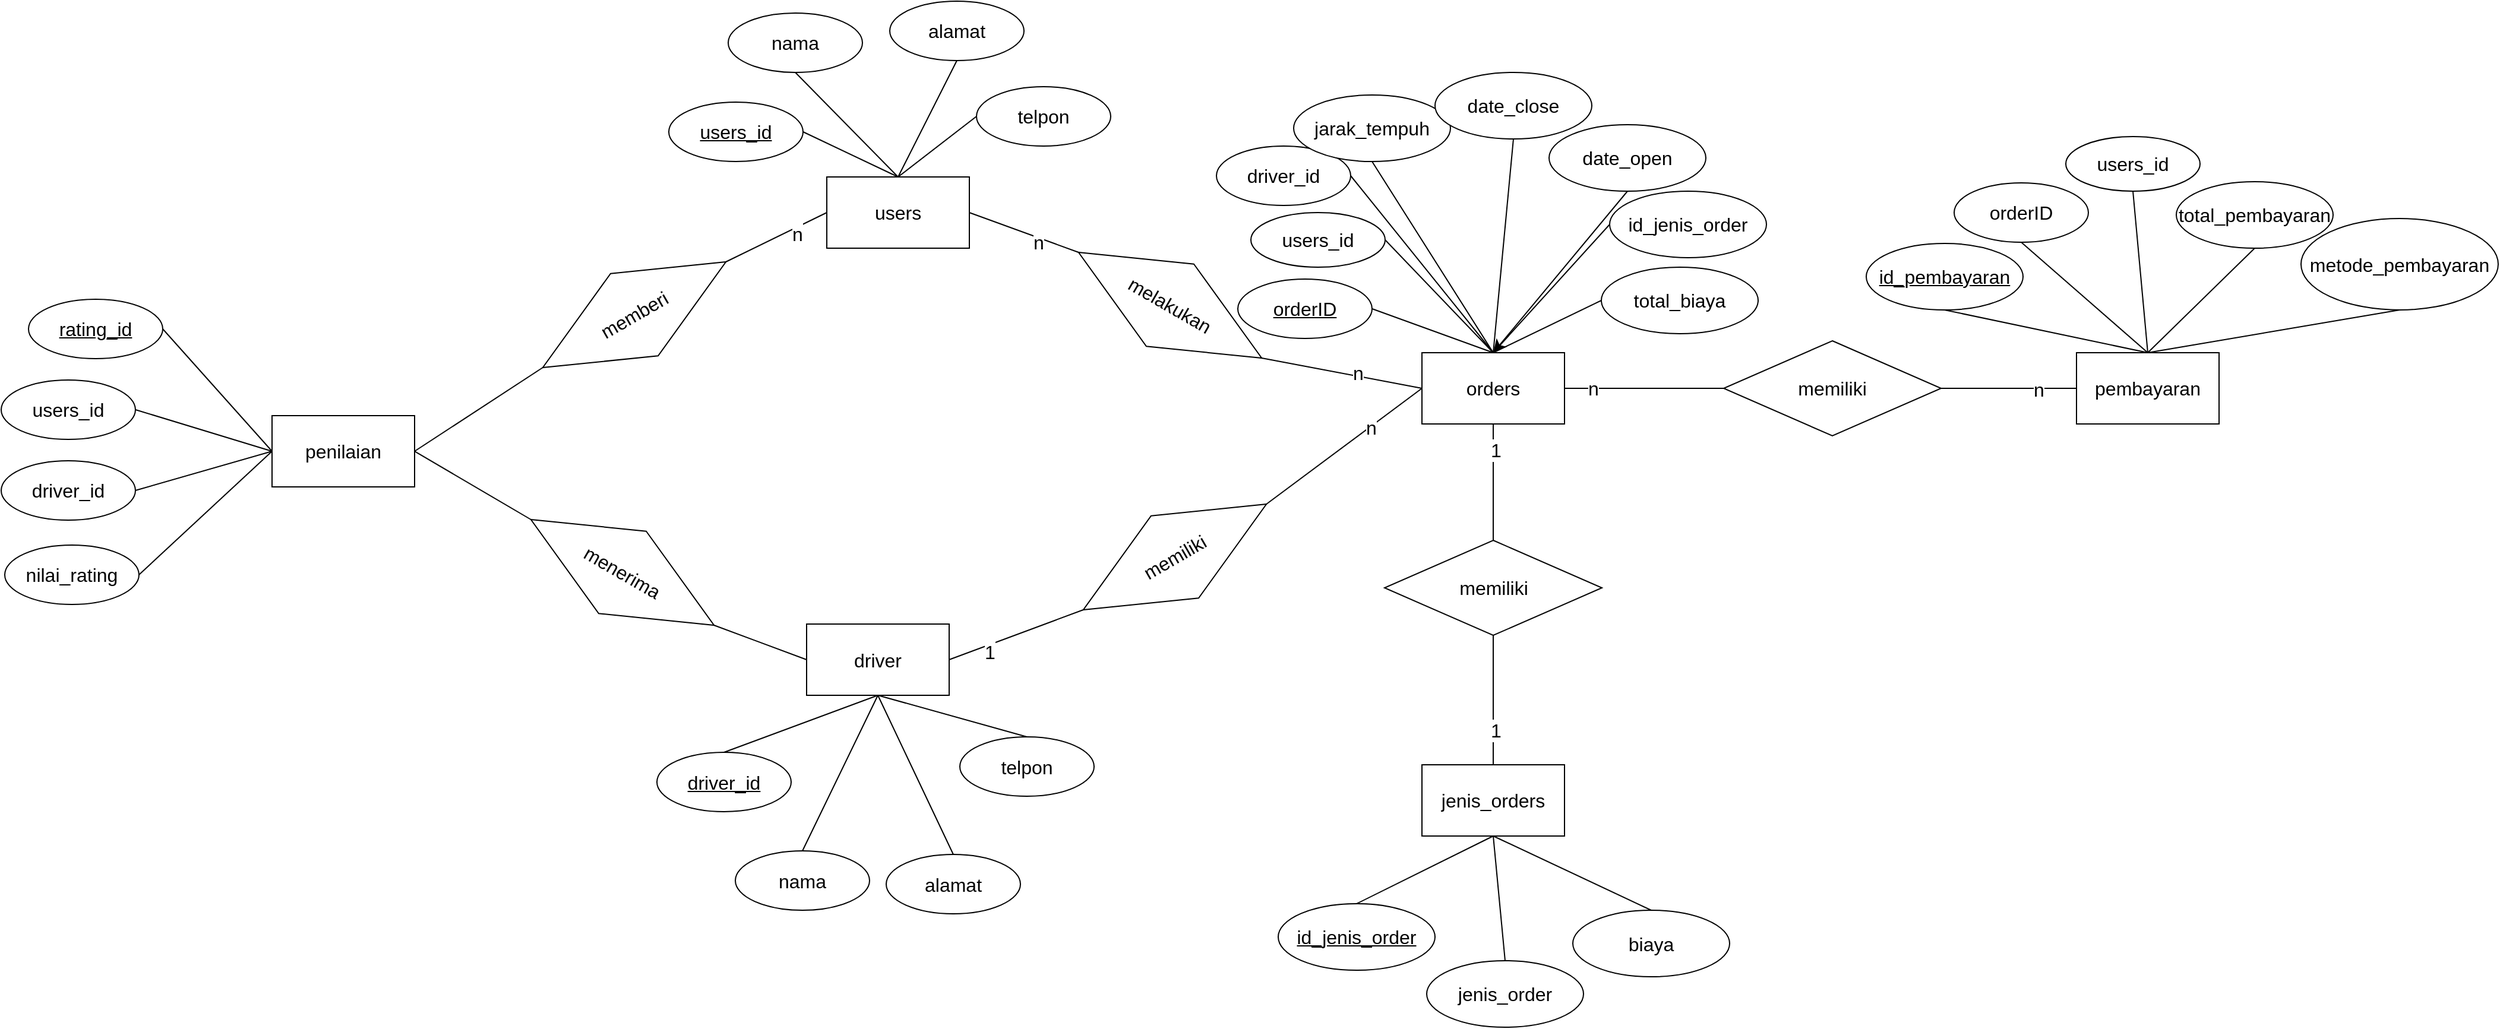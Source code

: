 <mxfile version="21.5.0" type="github">
  <diagram name="Halaman-1" id="fqXQCFjYvbC8qxX_4OjK">
    <mxGraphModel dx="4113" dy="2287" grid="0" gridSize="10" guides="1" tooltips="1" connect="1" arrows="1" fold="1" page="0" pageScale="1" pageWidth="827" pageHeight="1169" math="0" shadow="0">
      <root>
        <mxCell id="0" />
        <mxCell id="1" parent="0" />
        <mxCell id="QkKrojBCzopxgcnYF-ks-25" style="edgeStyle=none;curved=1;rounded=0;orthogonalLoop=1;jettySize=auto;html=1;exitX=1;exitY=0.5;exitDx=0;exitDy=0;entryX=0;entryY=0.5;entryDx=0;entryDy=0;fontSize=12;startSize=8;endSize=8;endArrow=none;endFill=0;" edge="1" parent="1" source="QkKrojBCzopxgcnYF-ks-2" target="QkKrojBCzopxgcnYF-ks-24">
          <mxGeometry relative="1" as="geometry" />
        </mxCell>
        <mxCell id="QkKrojBCzopxgcnYF-ks-27" value="n" style="edgeLabel;html=1;align=center;verticalAlign=middle;resizable=0;points=[];fontSize=16;" vertex="1" connectable="0" parent="QkKrojBCzopxgcnYF-ks-25">
          <mxGeometry x="0.291" y="-3" relative="1" as="geometry">
            <mxPoint as="offset" />
          </mxGeometry>
        </mxCell>
        <mxCell id="QkKrojBCzopxgcnYF-ks-2" value="users" style="rounded=0;whiteSpace=wrap;html=1;fontSize=16;" vertex="1" parent="1">
          <mxGeometry x="-117" y="126" width="120" height="60" as="geometry" />
        </mxCell>
        <mxCell id="QkKrojBCzopxgcnYF-ks-95" style="edgeStyle=none;curved=1;rounded=0;orthogonalLoop=1;jettySize=auto;html=1;exitX=0;exitY=0.5;exitDx=0;exitDy=0;entryX=1;entryY=0.5;entryDx=0;entryDy=0;fontSize=12;startSize=8;endSize=8;endArrow=none;endFill=0;" edge="1" parent="1" source="QkKrojBCzopxgcnYF-ks-3" target="QkKrojBCzopxgcnYF-ks-94">
          <mxGeometry relative="1" as="geometry" />
        </mxCell>
        <mxCell id="QkKrojBCzopxgcnYF-ks-3" value="driver" style="rounded=0;whiteSpace=wrap;html=1;fontSize=16;" vertex="1" parent="1">
          <mxGeometry x="-134" y="502.5" width="120" height="60" as="geometry" />
        </mxCell>
        <mxCell id="QkKrojBCzopxgcnYF-ks-41" style="edgeStyle=none;curved=1;rounded=0;orthogonalLoop=1;jettySize=auto;html=1;exitX=1;exitY=0.5;exitDx=0;exitDy=0;entryX=0;entryY=0.5;entryDx=0;entryDy=0;fontSize=12;startSize=8;endSize=8;endArrow=none;endFill=0;" edge="1" parent="1" source="QkKrojBCzopxgcnYF-ks-4" target="QkKrojBCzopxgcnYF-ks-38">
          <mxGeometry relative="1" as="geometry" />
        </mxCell>
        <mxCell id="QkKrojBCzopxgcnYF-ks-42" value="n" style="edgeLabel;html=1;align=center;verticalAlign=middle;resizable=0;points=[];fontSize=16;" vertex="1" connectable="0" parent="QkKrojBCzopxgcnYF-ks-41">
          <mxGeometry x="-0.667" relative="1" as="geometry">
            <mxPoint x="1" as="offset" />
          </mxGeometry>
        </mxCell>
        <mxCell id="QkKrojBCzopxgcnYF-ks-64" style="edgeStyle=none;curved=1;rounded=0;orthogonalLoop=1;jettySize=auto;html=1;exitX=0.5;exitY=1;exitDx=0;exitDy=0;entryX=0.5;entryY=0;entryDx=0;entryDy=0;fontSize=12;startSize=8;endSize=8;endArrow=none;endFill=0;" edge="1" parent="1" source="QkKrojBCzopxgcnYF-ks-4" target="QkKrojBCzopxgcnYF-ks-63">
          <mxGeometry relative="1" as="geometry" />
        </mxCell>
        <mxCell id="QkKrojBCzopxgcnYF-ks-87" value="1" style="edgeLabel;html=1;align=center;verticalAlign=middle;resizable=0;points=[];fontSize=16;" vertex="1" connectable="0" parent="QkKrojBCzopxgcnYF-ks-64">
          <mxGeometry x="-0.558" y="2" relative="1" as="geometry">
            <mxPoint as="offset" />
          </mxGeometry>
        </mxCell>
        <mxCell id="QkKrojBCzopxgcnYF-ks-4" value="orders" style="rounded=0;whiteSpace=wrap;html=1;fontSize=16;" vertex="1" parent="1">
          <mxGeometry x="384" y="274" width="120" height="60" as="geometry" />
        </mxCell>
        <mxCell id="QkKrojBCzopxgcnYF-ks-15" style="edgeStyle=none;curved=1;rounded=0;orthogonalLoop=1;jettySize=auto;html=1;exitX=1;exitY=0.5;exitDx=0;exitDy=0;entryX=0.5;entryY=0;entryDx=0;entryDy=0;fontSize=12;startSize=8;endSize=8;endArrow=none;endFill=0;" edge="1" parent="1" source="QkKrojBCzopxgcnYF-ks-5" target="QkKrojBCzopxgcnYF-ks-2">
          <mxGeometry relative="1" as="geometry" />
        </mxCell>
        <mxCell id="QkKrojBCzopxgcnYF-ks-5" value="&lt;u&gt;users_id&lt;/u&gt;" style="ellipse;whiteSpace=wrap;html=1;fontSize=16;" vertex="1" parent="1">
          <mxGeometry x="-250" y="63" width="113" height="50" as="geometry" />
        </mxCell>
        <mxCell id="QkKrojBCzopxgcnYF-ks-13" style="edgeStyle=none;curved=1;rounded=0;orthogonalLoop=1;jettySize=auto;html=1;exitX=0.5;exitY=1;exitDx=0;exitDy=0;entryX=0.5;entryY=0;entryDx=0;entryDy=0;fontSize=12;startSize=8;endSize=8;endArrow=none;endFill=0;" edge="1" parent="1" source="QkKrojBCzopxgcnYF-ks-6" target="QkKrojBCzopxgcnYF-ks-2">
          <mxGeometry relative="1" as="geometry" />
        </mxCell>
        <mxCell id="QkKrojBCzopxgcnYF-ks-6" value="nama" style="ellipse;whiteSpace=wrap;html=1;fontSize=16;" vertex="1" parent="1">
          <mxGeometry x="-200" y="-12" width="113" height="50" as="geometry" />
        </mxCell>
        <mxCell id="QkKrojBCzopxgcnYF-ks-10" style="edgeStyle=none;curved=1;rounded=0;orthogonalLoop=1;jettySize=auto;html=1;exitX=0.5;exitY=1;exitDx=0;exitDy=0;entryX=0.5;entryY=0;entryDx=0;entryDy=0;fontSize=12;startSize=8;endSize=8;endArrow=none;endFill=0;" edge="1" parent="1" source="QkKrojBCzopxgcnYF-ks-7" target="QkKrojBCzopxgcnYF-ks-2">
          <mxGeometry relative="1" as="geometry" />
        </mxCell>
        <mxCell id="QkKrojBCzopxgcnYF-ks-7" value="alamat" style="ellipse;whiteSpace=wrap;html=1;fontSize=16;" vertex="1" parent="1">
          <mxGeometry x="-64" y="-22" width="113" height="50" as="geometry" />
        </mxCell>
        <mxCell id="QkKrojBCzopxgcnYF-ks-14" style="edgeStyle=none;curved=1;rounded=0;orthogonalLoop=1;jettySize=auto;html=1;exitX=0;exitY=0.5;exitDx=0;exitDy=0;entryX=0.5;entryY=0;entryDx=0;entryDy=0;fontSize=12;startSize=8;endSize=8;endArrow=none;endFill=0;" edge="1" parent="1" source="QkKrojBCzopxgcnYF-ks-8" target="QkKrojBCzopxgcnYF-ks-2">
          <mxGeometry relative="1" as="geometry" />
        </mxCell>
        <mxCell id="QkKrojBCzopxgcnYF-ks-8" value="telpon" style="ellipse;whiteSpace=wrap;html=1;fontSize=16;" vertex="1" parent="1">
          <mxGeometry x="9" y="50" width="113" height="50" as="geometry" />
        </mxCell>
        <mxCell id="QkKrojBCzopxgcnYF-ks-20" style="edgeStyle=none;curved=1;rounded=0;orthogonalLoop=1;jettySize=auto;html=1;exitX=0.5;exitY=0;exitDx=0;exitDy=0;entryX=0.5;entryY=1;entryDx=0;entryDy=0;fontSize=12;startSize=8;endSize=8;endArrow=none;endFill=0;" edge="1" parent="1" source="QkKrojBCzopxgcnYF-ks-16" target="QkKrojBCzopxgcnYF-ks-3">
          <mxGeometry relative="1" as="geometry" />
        </mxCell>
        <mxCell id="QkKrojBCzopxgcnYF-ks-16" value="&lt;u&gt;driver_id&lt;/u&gt;" style="ellipse;whiteSpace=wrap;html=1;fontSize=16;" vertex="1" parent="1">
          <mxGeometry x="-260" y="610.5" width="113" height="50" as="geometry" />
        </mxCell>
        <mxCell id="QkKrojBCzopxgcnYF-ks-21" style="edgeStyle=none;curved=1;rounded=0;orthogonalLoop=1;jettySize=auto;html=1;exitX=0.5;exitY=0;exitDx=0;exitDy=0;entryX=0.5;entryY=1;entryDx=0;entryDy=0;fontSize=12;startSize=8;endSize=8;endArrow=none;endFill=0;" edge="1" parent="1" source="QkKrojBCzopxgcnYF-ks-17" target="QkKrojBCzopxgcnYF-ks-3">
          <mxGeometry relative="1" as="geometry" />
        </mxCell>
        <mxCell id="QkKrojBCzopxgcnYF-ks-17" value="nama" style="ellipse;whiteSpace=wrap;html=1;fontSize=16;" vertex="1" parent="1">
          <mxGeometry x="-194" y="693.5" width="113" height="50" as="geometry" />
        </mxCell>
        <mxCell id="QkKrojBCzopxgcnYF-ks-23" style="edgeStyle=none;curved=1;rounded=0;orthogonalLoop=1;jettySize=auto;html=1;exitX=0.5;exitY=0;exitDx=0;exitDy=0;entryX=0.5;entryY=1;entryDx=0;entryDy=0;fontSize=12;startSize=8;endSize=8;endArrow=none;endFill=0;" edge="1" parent="1" source="QkKrojBCzopxgcnYF-ks-18" target="QkKrojBCzopxgcnYF-ks-3">
          <mxGeometry relative="1" as="geometry" />
        </mxCell>
        <mxCell id="QkKrojBCzopxgcnYF-ks-18" value="alamat" style="ellipse;whiteSpace=wrap;html=1;fontSize=16;" vertex="1" parent="1">
          <mxGeometry x="-67" y="696.5" width="113" height="50" as="geometry" />
        </mxCell>
        <mxCell id="QkKrojBCzopxgcnYF-ks-22" style="edgeStyle=none;curved=1;rounded=0;orthogonalLoop=1;jettySize=auto;html=1;exitX=0.5;exitY=0;exitDx=0;exitDy=0;entryX=0.5;entryY=1;entryDx=0;entryDy=0;fontSize=12;startSize=8;endSize=8;endArrow=none;endFill=0;" edge="1" parent="1" source="QkKrojBCzopxgcnYF-ks-19" target="QkKrojBCzopxgcnYF-ks-3">
          <mxGeometry relative="1" as="geometry" />
        </mxCell>
        <mxCell id="QkKrojBCzopxgcnYF-ks-19" value="telpon" style="ellipse;whiteSpace=wrap;html=1;fontSize=16;" vertex="1" parent="1">
          <mxGeometry x="-5" y="597.5" width="113" height="50" as="geometry" />
        </mxCell>
        <mxCell id="QkKrojBCzopxgcnYF-ks-26" style="edgeStyle=none;curved=1;rounded=0;orthogonalLoop=1;jettySize=auto;html=1;exitX=1;exitY=0.5;exitDx=0;exitDy=0;entryX=0;entryY=0.5;entryDx=0;entryDy=0;fontSize=12;startSize=8;endSize=8;endArrow=none;endFill=0;" edge="1" parent="1" source="QkKrojBCzopxgcnYF-ks-24" target="QkKrojBCzopxgcnYF-ks-4">
          <mxGeometry relative="1" as="geometry" />
        </mxCell>
        <mxCell id="QkKrojBCzopxgcnYF-ks-28" value="n" style="edgeLabel;html=1;align=center;verticalAlign=middle;resizable=0;points=[];fontSize=16;" vertex="1" connectable="0" parent="QkKrojBCzopxgcnYF-ks-26">
          <mxGeometry x="0.185" y="3" relative="1" as="geometry">
            <mxPoint as="offset" />
          </mxGeometry>
        </mxCell>
        <mxCell id="QkKrojBCzopxgcnYF-ks-24" value="melakukan" style="rhombus;whiteSpace=wrap;html=1;fontSize=16;rotation=30;" vertex="1" parent="1">
          <mxGeometry x="83" y="194" width="178" height="80" as="geometry" />
        </mxCell>
        <mxCell id="QkKrojBCzopxgcnYF-ks-33" style="edgeStyle=none;curved=1;rounded=0;orthogonalLoop=1;jettySize=auto;html=1;exitX=1;exitY=0.5;exitDx=0;exitDy=0;entryX=0;entryY=0.5;entryDx=0;entryDy=0;fontSize=12;startSize=8;endSize=8;endArrow=none;endFill=0;" edge="1" parent="1" source="QkKrojBCzopxgcnYF-ks-32" target="QkKrojBCzopxgcnYF-ks-4">
          <mxGeometry relative="1" as="geometry" />
        </mxCell>
        <mxCell id="QkKrojBCzopxgcnYF-ks-36" value="n" style="edgeLabel;html=1;align=center;verticalAlign=middle;resizable=0;points=[];fontSize=16;" vertex="1" connectable="0" parent="QkKrojBCzopxgcnYF-ks-33">
          <mxGeometry x="0.339" y="-1" relative="1" as="geometry">
            <mxPoint x="-1" as="offset" />
          </mxGeometry>
        </mxCell>
        <mxCell id="QkKrojBCzopxgcnYF-ks-34" style="edgeStyle=none;curved=1;rounded=0;orthogonalLoop=1;jettySize=auto;html=1;exitX=0;exitY=0.5;exitDx=0;exitDy=0;entryX=1;entryY=0.5;entryDx=0;entryDy=0;fontSize=12;startSize=8;endSize=8;endArrow=none;endFill=0;" edge="1" parent="1" source="QkKrojBCzopxgcnYF-ks-32" target="QkKrojBCzopxgcnYF-ks-3">
          <mxGeometry relative="1" as="geometry">
            <mxPoint x="88.924" y="501" as="sourcePoint" />
          </mxGeometry>
        </mxCell>
        <mxCell id="QkKrojBCzopxgcnYF-ks-35" value="1" style="edgeLabel;html=1;align=center;verticalAlign=middle;resizable=0;points=[];fontSize=16;" vertex="1" connectable="0" parent="QkKrojBCzopxgcnYF-ks-34">
          <mxGeometry x="0.435" y="5" relative="1" as="geometry">
            <mxPoint as="offset" />
          </mxGeometry>
        </mxCell>
        <mxCell id="QkKrojBCzopxgcnYF-ks-32" value="memiliki" style="rhombus;whiteSpace=wrap;html=1;fontSize=16;rotation=-30;" vertex="1" parent="1">
          <mxGeometry x="87" y="406" width="178" height="80" as="geometry" />
        </mxCell>
        <mxCell id="QkKrojBCzopxgcnYF-ks-44" style="edgeStyle=none;curved=1;rounded=0;orthogonalLoop=1;jettySize=auto;html=1;exitX=1;exitY=0.5;exitDx=0;exitDy=0;entryX=0;entryY=0.5;entryDx=0;entryDy=0;fontSize=12;startSize=8;endSize=8;endArrow=none;endFill=0;" edge="1" parent="1" source="QkKrojBCzopxgcnYF-ks-38" target="QkKrojBCzopxgcnYF-ks-43">
          <mxGeometry relative="1" as="geometry" />
        </mxCell>
        <mxCell id="QkKrojBCzopxgcnYF-ks-45" value="n" style="edgeLabel;html=1;align=center;verticalAlign=middle;resizable=0;points=[];fontSize=16;" vertex="1" connectable="0" parent="QkKrojBCzopxgcnYF-ks-44">
          <mxGeometry x="0.438" y="-1" relative="1" as="geometry">
            <mxPoint as="offset" />
          </mxGeometry>
        </mxCell>
        <mxCell id="QkKrojBCzopxgcnYF-ks-38" value="memiliki" style="rhombus;whiteSpace=wrap;html=1;fontSize=16;" vertex="1" parent="1">
          <mxGeometry x="638" y="264" width="183" height="80" as="geometry" />
        </mxCell>
        <mxCell id="QkKrojBCzopxgcnYF-ks-43" value="pembayaran" style="rounded=0;whiteSpace=wrap;html=1;fontSize=16;" vertex="1" parent="1">
          <mxGeometry x="935" y="274" width="120" height="60" as="geometry" />
        </mxCell>
        <mxCell id="QkKrojBCzopxgcnYF-ks-53" style="edgeStyle=none;curved=1;rounded=0;orthogonalLoop=1;jettySize=auto;html=1;exitX=1;exitY=0.5;exitDx=0;exitDy=0;entryX=0.5;entryY=0;entryDx=0;entryDy=0;fontSize=12;startSize=8;endSize=8;endArrow=none;endFill=0;" edge="1" parent="1" source="QkKrojBCzopxgcnYF-ks-46" target="QkKrojBCzopxgcnYF-ks-4">
          <mxGeometry relative="1" as="geometry" />
        </mxCell>
        <mxCell id="QkKrojBCzopxgcnYF-ks-46" value="&lt;u&gt;orderID&lt;/u&gt;" style="ellipse;whiteSpace=wrap;html=1;fontSize=16;" vertex="1" parent="1">
          <mxGeometry x="229" y="212" width="113" height="50" as="geometry" />
        </mxCell>
        <mxCell id="QkKrojBCzopxgcnYF-ks-54" style="edgeStyle=none;curved=1;rounded=0;orthogonalLoop=1;jettySize=auto;html=1;exitX=1;exitY=0.5;exitDx=0;exitDy=0;entryX=0.5;entryY=0;entryDx=0;entryDy=0;fontSize=12;startSize=8;endSize=8;endArrow=none;endFill=0;" edge="1" parent="1" source="QkKrojBCzopxgcnYF-ks-47" target="QkKrojBCzopxgcnYF-ks-4">
          <mxGeometry relative="1" as="geometry" />
        </mxCell>
        <mxCell id="QkKrojBCzopxgcnYF-ks-47" value="users_id" style="ellipse;whiteSpace=wrap;html=1;fontSize=16;" vertex="1" parent="1">
          <mxGeometry x="240" y="156" width="113" height="46" as="geometry" />
        </mxCell>
        <mxCell id="QkKrojBCzopxgcnYF-ks-55" style="edgeStyle=none;curved=1;rounded=0;orthogonalLoop=1;jettySize=auto;html=1;exitX=1;exitY=0.5;exitDx=0;exitDy=0;entryX=0.5;entryY=0;entryDx=0;entryDy=0;fontSize=12;startSize=8;endSize=8;endArrow=none;endFill=0;" edge="1" parent="1" source="QkKrojBCzopxgcnYF-ks-48" target="QkKrojBCzopxgcnYF-ks-4">
          <mxGeometry relative="1" as="geometry" />
        </mxCell>
        <mxCell id="QkKrojBCzopxgcnYF-ks-48" value="driver_id" style="ellipse;whiteSpace=wrap;html=1;fontSize=16;" vertex="1" parent="1">
          <mxGeometry x="211" y="100" width="113" height="50" as="geometry" />
        </mxCell>
        <mxCell id="QkKrojBCzopxgcnYF-ks-56" style="edgeStyle=none;curved=1;rounded=0;orthogonalLoop=1;jettySize=auto;html=1;exitX=0.5;exitY=1;exitDx=0;exitDy=0;fontSize=12;startSize=8;endSize=8;endArrow=none;endFill=0;entryX=0.5;entryY=0;entryDx=0;entryDy=0;" edge="1" parent="1" source="QkKrojBCzopxgcnYF-ks-49" target="QkKrojBCzopxgcnYF-ks-4">
          <mxGeometry relative="1" as="geometry" />
        </mxCell>
        <mxCell id="QkKrojBCzopxgcnYF-ks-49" value="jarak_tempuh" style="ellipse;whiteSpace=wrap;html=1;fontSize=16;" vertex="1" parent="1">
          <mxGeometry x="276" y="57" width="132" height="56" as="geometry" />
        </mxCell>
        <mxCell id="QkKrojBCzopxgcnYF-ks-57" style="edgeStyle=none;curved=1;rounded=0;orthogonalLoop=1;jettySize=auto;html=1;exitX=0;exitY=0.5;exitDx=0;exitDy=0;entryX=0.5;entryY=0;entryDx=0;entryDy=0;fontSize=12;startSize=8;endSize=8;endArrow=none;endFill=0;" edge="1" parent="1" source="QkKrojBCzopxgcnYF-ks-50" target="QkKrojBCzopxgcnYF-ks-4">
          <mxGeometry relative="1" as="geometry" />
        </mxCell>
        <mxCell id="QkKrojBCzopxgcnYF-ks-50" value="id_jenis_order" style="ellipse;whiteSpace=wrap;html=1;fontSize=16;" vertex="1" parent="1">
          <mxGeometry x="542" y="138" width="132" height="56" as="geometry" />
        </mxCell>
        <mxCell id="QkKrojBCzopxgcnYF-ks-58" style="edgeStyle=none;curved=1;rounded=0;orthogonalLoop=1;jettySize=auto;html=1;exitX=0;exitY=0.5;exitDx=0;exitDy=0;entryX=0.5;entryY=0;entryDx=0;entryDy=0;fontSize=12;startSize=8;endSize=8;endArrow=none;endFill=0;" edge="1" parent="1" source="QkKrojBCzopxgcnYF-ks-51" target="QkKrojBCzopxgcnYF-ks-4">
          <mxGeometry relative="1" as="geometry" />
        </mxCell>
        <mxCell id="QkKrojBCzopxgcnYF-ks-51" value="total_biaya" style="ellipse;whiteSpace=wrap;html=1;fontSize=16;" vertex="1" parent="1">
          <mxGeometry x="535" y="202" width="132" height="56" as="geometry" />
        </mxCell>
        <mxCell id="QkKrojBCzopxgcnYF-ks-62" style="edgeStyle=none;curved=1;rounded=0;orthogonalLoop=1;jettySize=auto;html=1;exitX=0.5;exitY=1;exitDx=0;exitDy=0;entryX=0.5;entryY=0;entryDx=0;entryDy=0;fontSize=12;startSize=8;endSize=8;endArrow=classic;endFill=1;" edge="1" parent="1" source="QkKrojBCzopxgcnYF-ks-59" target="QkKrojBCzopxgcnYF-ks-4">
          <mxGeometry relative="1" as="geometry" />
        </mxCell>
        <mxCell id="QkKrojBCzopxgcnYF-ks-59" value="date_open" style="ellipse;whiteSpace=wrap;html=1;fontSize=16;" vertex="1" parent="1">
          <mxGeometry x="491" y="82" width="132" height="56" as="geometry" />
        </mxCell>
        <mxCell id="QkKrojBCzopxgcnYF-ks-61" style="edgeStyle=none;curved=1;rounded=0;orthogonalLoop=1;jettySize=auto;html=1;exitX=0.5;exitY=1;exitDx=0;exitDy=0;entryX=0.5;entryY=0;entryDx=0;entryDy=0;fontSize=12;startSize=8;endSize=8;endArrow=none;endFill=0;" edge="1" parent="1" source="QkKrojBCzopxgcnYF-ks-60" target="QkKrojBCzopxgcnYF-ks-4">
          <mxGeometry relative="1" as="geometry" />
        </mxCell>
        <mxCell id="QkKrojBCzopxgcnYF-ks-60" value="date_close" style="ellipse;whiteSpace=wrap;html=1;fontSize=16;" vertex="1" parent="1">
          <mxGeometry x="395" y="38" width="132" height="56" as="geometry" />
        </mxCell>
        <mxCell id="QkKrojBCzopxgcnYF-ks-66" style="edgeStyle=none;curved=1;rounded=0;orthogonalLoop=1;jettySize=auto;html=1;exitX=0.5;exitY=1;exitDx=0;exitDy=0;entryX=0.5;entryY=0;entryDx=0;entryDy=0;fontSize=12;startSize=8;endSize=8;endArrow=none;endFill=0;" edge="1" parent="1" source="QkKrojBCzopxgcnYF-ks-63" target="QkKrojBCzopxgcnYF-ks-65">
          <mxGeometry relative="1" as="geometry" />
        </mxCell>
        <mxCell id="QkKrojBCzopxgcnYF-ks-88" value="1" style="edgeLabel;html=1;align=center;verticalAlign=middle;resizable=0;points=[];fontSize=16;" vertex="1" connectable="0" parent="QkKrojBCzopxgcnYF-ks-66">
          <mxGeometry x="0.462" y="2" relative="1" as="geometry">
            <mxPoint as="offset" />
          </mxGeometry>
        </mxCell>
        <mxCell id="QkKrojBCzopxgcnYF-ks-63" value="memiliki" style="rhombus;whiteSpace=wrap;html=1;fontSize=16;" vertex="1" parent="1">
          <mxGeometry x="352.5" y="432" width="183" height="80" as="geometry" />
        </mxCell>
        <mxCell id="QkKrojBCzopxgcnYF-ks-65" value="jenis_orders" style="rounded=0;whiteSpace=wrap;html=1;fontSize=16;" vertex="1" parent="1">
          <mxGeometry x="384" y="621" width="120" height="60" as="geometry" />
        </mxCell>
        <mxCell id="QkKrojBCzopxgcnYF-ks-73" style="edgeStyle=none;curved=1;rounded=0;orthogonalLoop=1;jettySize=auto;html=1;exitX=0.5;exitY=0;exitDx=0;exitDy=0;entryX=0.5;entryY=1;entryDx=0;entryDy=0;fontSize=12;startSize=8;endSize=8;endArrow=none;endFill=0;" edge="1" parent="1" source="QkKrojBCzopxgcnYF-ks-67" target="QkKrojBCzopxgcnYF-ks-65">
          <mxGeometry relative="1" as="geometry" />
        </mxCell>
        <mxCell id="QkKrojBCzopxgcnYF-ks-67" value="&lt;u&gt;id_jenis_order&lt;/u&gt;" style="ellipse;whiteSpace=wrap;html=1;fontSize=16;" vertex="1" parent="1">
          <mxGeometry x="263" y="738" width="132" height="56" as="geometry" />
        </mxCell>
        <mxCell id="QkKrojBCzopxgcnYF-ks-74" style="edgeStyle=none;curved=1;rounded=0;orthogonalLoop=1;jettySize=auto;html=1;exitX=0.5;exitY=0;exitDx=0;exitDy=0;entryX=0.5;entryY=1;entryDx=0;entryDy=0;fontSize=12;startSize=8;endSize=8;endArrow=none;endFill=0;" edge="1" parent="1" source="QkKrojBCzopxgcnYF-ks-68" target="QkKrojBCzopxgcnYF-ks-65">
          <mxGeometry relative="1" as="geometry" />
        </mxCell>
        <mxCell id="QkKrojBCzopxgcnYF-ks-68" value="jenis_order" style="ellipse;whiteSpace=wrap;html=1;fontSize=16;" vertex="1" parent="1">
          <mxGeometry x="388" y="786" width="132" height="56" as="geometry" />
        </mxCell>
        <mxCell id="QkKrojBCzopxgcnYF-ks-70" style="edgeStyle=none;curved=1;rounded=0;orthogonalLoop=1;jettySize=auto;html=1;exitX=0.5;exitY=0;exitDx=0;exitDy=0;entryX=0.5;entryY=1;entryDx=0;entryDy=0;fontSize=12;startSize=8;endSize=8;endArrow=none;endFill=0;" edge="1" parent="1" source="QkKrojBCzopxgcnYF-ks-69" target="QkKrojBCzopxgcnYF-ks-65">
          <mxGeometry relative="1" as="geometry" />
        </mxCell>
        <mxCell id="QkKrojBCzopxgcnYF-ks-69" value="biaya" style="ellipse;whiteSpace=wrap;html=1;fontSize=16;" vertex="1" parent="1">
          <mxGeometry x="511" y="743.5" width="132" height="56" as="geometry" />
        </mxCell>
        <mxCell id="QkKrojBCzopxgcnYF-ks-76" style="edgeStyle=none;curved=1;rounded=0;orthogonalLoop=1;jettySize=auto;html=1;exitX=0.5;exitY=1;exitDx=0;exitDy=0;entryX=0.5;entryY=0;entryDx=0;entryDy=0;fontSize=12;startSize=8;endSize=8;endArrow=none;endFill=0;" edge="1" parent="1" source="QkKrojBCzopxgcnYF-ks-75" target="QkKrojBCzopxgcnYF-ks-43">
          <mxGeometry relative="1" as="geometry" />
        </mxCell>
        <mxCell id="QkKrojBCzopxgcnYF-ks-75" value="&lt;u&gt;id_pembayaran&lt;/u&gt;" style="ellipse;whiteSpace=wrap;html=1;fontSize=16;" vertex="1" parent="1">
          <mxGeometry x="758" y="182" width="132" height="56" as="geometry" />
        </mxCell>
        <mxCell id="QkKrojBCzopxgcnYF-ks-79" style="edgeStyle=none;curved=1;rounded=0;orthogonalLoop=1;jettySize=auto;html=1;exitX=0.5;exitY=1;exitDx=0;exitDy=0;entryX=0.5;entryY=0;entryDx=0;entryDy=0;fontSize=12;startSize=8;endSize=8;endArrow=none;endFill=0;" edge="1" parent="1" source="QkKrojBCzopxgcnYF-ks-78" target="QkKrojBCzopxgcnYF-ks-43">
          <mxGeometry relative="1" as="geometry" />
        </mxCell>
        <mxCell id="QkKrojBCzopxgcnYF-ks-78" value="orderID" style="ellipse;whiteSpace=wrap;html=1;fontSize=16;" vertex="1" parent="1">
          <mxGeometry x="832" y="131" width="113" height="50" as="geometry" />
        </mxCell>
        <mxCell id="QkKrojBCzopxgcnYF-ks-81" style="edgeStyle=none;curved=1;rounded=0;orthogonalLoop=1;jettySize=auto;html=1;exitX=0.5;exitY=1;exitDx=0;exitDy=0;entryX=0.5;entryY=0;entryDx=0;entryDy=0;fontSize=12;startSize=8;endSize=8;endArrow=none;endFill=0;" edge="1" parent="1" source="QkKrojBCzopxgcnYF-ks-80" target="QkKrojBCzopxgcnYF-ks-43">
          <mxGeometry relative="1" as="geometry" />
        </mxCell>
        <mxCell id="QkKrojBCzopxgcnYF-ks-80" value="users_id" style="ellipse;whiteSpace=wrap;html=1;fontSize=16;" vertex="1" parent="1">
          <mxGeometry x="926" y="92" width="113" height="46" as="geometry" />
        </mxCell>
        <mxCell id="QkKrojBCzopxgcnYF-ks-83" style="edgeStyle=none;curved=1;rounded=0;orthogonalLoop=1;jettySize=auto;html=1;exitX=0.5;exitY=1;exitDx=0;exitDy=0;entryX=0.5;entryY=0;entryDx=0;entryDy=0;fontSize=12;startSize=8;endSize=8;endArrow=none;endFill=0;" edge="1" parent="1" source="QkKrojBCzopxgcnYF-ks-82" target="QkKrojBCzopxgcnYF-ks-43">
          <mxGeometry relative="1" as="geometry" />
        </mxCell>
        <mxCell id="QkKrojBCzopxgcnYF-ks-82" value="total_pembayaran" style="ellipse;whiteSpace=wrap;html=1;fontSize=16;" vertex="1" parent="1">
          <mxGeometry x="1019" y="130" width="132" height="56" as="geometry" />
        </mxCell>
        <mxCell id="QkKrojBCzopxgcnYF-ks-85" style="edgeStyle=none;curved=1;rounded=0;orthogonalLoop=1;jettySize=auto;html=1;exitX=0.5;exitY=1;exitDx=0;exitDy=0;entryX=0.5;entryY=0;entryDx=0;entryDy=0;fontSize=12;startSize=8;endSize=8;endArrow=none;endFill=0;" edge="1" parent="1" source="QkKrojBCzopxgcnYF-ks-84" target="QkKrojBCzopxgcnYF-ks-43">
          <mxGeometry relative="1" as="geometry" />
        </mxCell>
        <mxCell id="QkKrojBCzopxgcnYF-ks-84" value="metode_pembayaran" style="ellipse;whiteSpace=wrap;html=1;fontSize=16;" vertex="1" parent="1">
          <mxGeometry x="1124" y="161" width="166" height="77" as="geometry" />
        </mxCell>
        <mxCell id="QkKrojBCzopxgcnYF-ks-86" value="penilaian" style="rounded=0;whiteSpace=wrap;html=1;fontSize=16;" vertex="1" parent="1">
          <mxGeometry x="-584" y="327" width="120" height="60" as="geometry" />
        </mxCell>
        <mxCell id="QkKrojBCzopxgcnYF-ks-91" style="edgeStyle=none;curved=1;rounded=0;orthogonalLoop=1;jettySize=auto;html=1;exitX=1;exitY=0.5;exitDx=0;exitDy=0;entryX=0;entryY=0.5;entryDx=0;entryDy=0;fontSize=12;startSize=8;endSize=8;endArrow=none;endFill=0;" edge="1" parent="1" source="QkKrojBCzopxgcnYF-ks-89" target="QkKrojBCzopxgcnYF-ks-2">
          <mxGeometry relative="1" as="geometry" />
        </mxCell>
        <mxCell id="QkKrojBCzopxgcnYF-ks-92" value="n" style="edgeLabel;html=1;align=center;verticalAlign=middle;resizable=0;points=[];fontSize=16;" vertex="1" connectable="0" parent="QkKrojBCzopxgcnYF-ks-91">
          <mxGeometry x="0.348" y="-5" relative="1" as="geometry">
            <mxPoint as="offset" />
          </mxGeometry>
        </mxCell>
        <mxCell id="QkKrojBCzopxgcnYF-ks-93" style="edgeStyle=none;curved=1;rounded=0;orthogonalLoop=1;jettySize=auto;html=1;exitX=0;exitY=0.5;exitDx=0;exitDy=0;entryX=1;entryY=0.5;entryDx=0;entryDy=0;fontSize=12;startSize=8;endSize=8;endArrow=none;endFill=0;" edge="1" parent="1" source="QkKrojBCzopxgcnYF-ks-89" target="QkKrojBCzopxgcnYF-ks-86">
          <mxGeometry relative="1" as="geometry" />
        </mxCell>
        <mxCell id="QkKrojBCzopxgcnYF-ks-89" value="memberi" style="rhombus;whiteSpace=wrap;html=1;fontSize=16;rotation=-30;" vertex="1" parent="1">
          <mxGeometry x="-368" y="202" width="178" height="80" as="geometry" />
        </mxCell>
        <mxCell id="QkKrojBCzopxgcnYF-ks-96" style="edgeStyle=none;curved=1;rounded=0;orthogonalLoop=1;jettySize=auto;html=1;exitX=0;exitY=0.5;exitDx=0;exitDy=0;entryX=1;entryY=0.5;entryDx=0;entryDy=0;fontSize=12;startSize=8;endSize=8;endArrow=none;endFill=0;" edge="1" parent="1" source="QkKrojBCzopxgcnYF-ks-94" target="QkKrojBCzopxgcnYF-ks-86">
          <mxGeometry relative="1" as="geometry" />
        </mxCell>
        <mxCell id="QkKrojBCzopxgcnYF-ks-94" value="menerima" style="rhombus;whiteSpace=wrap;html=1;fontSize=16;rotation=30;" vertex="1" parent="1">
          <mxGeometry x="-378" y="419" width="178" height="80" as="geometry" />
        </mxCell>
        <mxCell id="QkKrojBCzopxgcnYF-ks-98" style="edgeStyle=none;curved=1;rounded=0;orthogonalLoop=1;jettySize=auto;html=1;exitX=1;exitY=0.5;exitDx=0;exitDy=0;entryX=0;entryY=0.5;entryDx=0;entryDy=0;fontSize=12;startSize=8;endSize=8;endArrow=none;endFill=0;" edge="1" parent="1" source="QkKrojBCzopxgcnYF-ks-97" target="QkKrojBCzopxgcnYF-ks-86">
          <mxGeometry relative="1" as="geometry" />
        </mxCell>
        <mxCell id="QkKrojBCzopxgcnYF-ks-97" value="&lt;u&gt;rating_id&lt;/u&gt;" style="ellipse;whiteSpace=wrap;html=1;fontSize=16;" vertex="1" parent="1">
          <mxGeometry x="-789" y="229" width="113" height="50" as="geometry" />
        </mxCell>
        <mxCell id="QkKrojBCzopxgcnYF-ks-100" style="edgeStyle=none;curved=1;rounded=0;orthogonalLoop=1;jettySize=auto;html=1;exitX=1;exitY=0.5;exitDx=0;exitDy=0;entryX=0;entryY=0.5;entryDx=0;entryDy=0;fontSize=12;startSize=8;endSize=8;endArrow=none;endFill=0;" edge="1" parent="1" source="QkKrojBCzopxgcnYF-ks-99" target="QkKrojBCzopxgcnYF-ks-86">
          <mxGeometry relative="1" as="geometry" />
        </mxCell>
        <mxCell id="QkKrojBCzopxgcnYF-ks-99" value="users_id" style="ellipse;whiteSpace=wrap;html=1;fontSize=16;" vertex="1" parent="1">
          <mxGeometry x="-812" y="297" width="113" height="50" as="geometry" />
        </mxCell>
        <mxCell id="QkKrojBCzopxgcnYF-ks-103" style="edgeStyle=none;curved=1;rounded=0;orthogonalLoop=1;jettySize=auto;html=1;exitX=1;exitY=0.5;exitDx=0;exitDy=0;entryX=0;entryY=0.5;entryDx=0;entryDy=0;fontSize=12;startSize=8;endSize=8;endArrow=none;endFill=0;" edge="1" parent="1" source="QkKrojBCzopxgcnYF-ks-102" target="QkKrojBCzopxgcnYF-ks-86">
          <mxGeometry relative="1" as="geometry" />
        </mxCell>
        <mxCell id="QkKrojBCzopxgcnYF-ks-102" value="driver_id" style="ellipse;whiteSpace=wrap;html=1;fontSize=16;" vertex="1" parent="1">
          <mxGeometry x="-812" y="365" width="113" height="50" as="geometry" />
        </mxCell>
        <mxCell id="QkKrojBCzopxgcnYF-ks-105" style="edgeStyle=none;curved=1;rounded=0;orthogonalLoop=1;jettySize=auto;html=1;exitX=1;exitY=0.5;exitDx=0;exitDy=0;entryX=0;entryY=0.5;entryDx=0;entryDy=0;fontSize=12;startSize=8;endSize=8;endArrow=none;endFill=0;" edge="1" parent="1" source="QkKrojBCzopxgcnYF-ks-104" target="QkKrojBCzopxgcnYF-ks-86">
          <mxGeometry relative="1" as="geometry" />
        </mxCell>
        <mxCell id="QkKrojBCzopxgcnYF-ks-104" value="nilai_rating" style="ellipse;whiteSpace=wrap;html=1;fontSize=16;" vertex="1" parent="1">
          <mxGeometry x="-809" y="436" width="113" height="50" as="geometry" />
        </mxCell>
      </root>
    </mxGraphModel>
  </diagram>
</mxfile>
